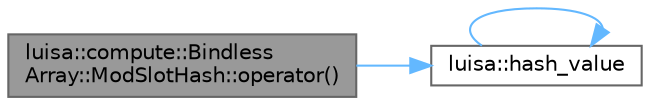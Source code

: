 digraph "luisa::compute::BindlessArray::ModSlotHash::operator()"
{
 // LATEX_PDF_SIZE
  bgcolor="transparent";
  edge [fontname=Helvetica,fontsize=10,labelfontname=Helvetica,labelfontsize=10];
  node [fontname=Helvetica,fontsize=10,shape=box,height=0.2,width=0.4];
  rankdir="LR";
  Node1 [id="Node000001",label="luisa::compute::Bindless\lArray::ModSlotHash::operator()",height=0.2,width=0.4,color="gray40", fillcolor="grey60", style="filled", fontcolor="black",tooltip=" "];
  Node1 -> Node2 [id="edge1_Node000001_Node000002",color="steelblue1",style="solid",tooltip=" "];
  Node2 [id="Node000002",label="luisa::hash_value",height=0.2,width=0.4,color="grey40", fillcolor="white", style="filled",URL="$namespaceluisa.html#a448fa5ab8bb8ff5e97f093f42993cb9a",tooltip=" "];
  Node2 -> Node2 [id="edge2_Node000002_Node000002",color="steelblue1",style="solid",tooltip=" "];
}
